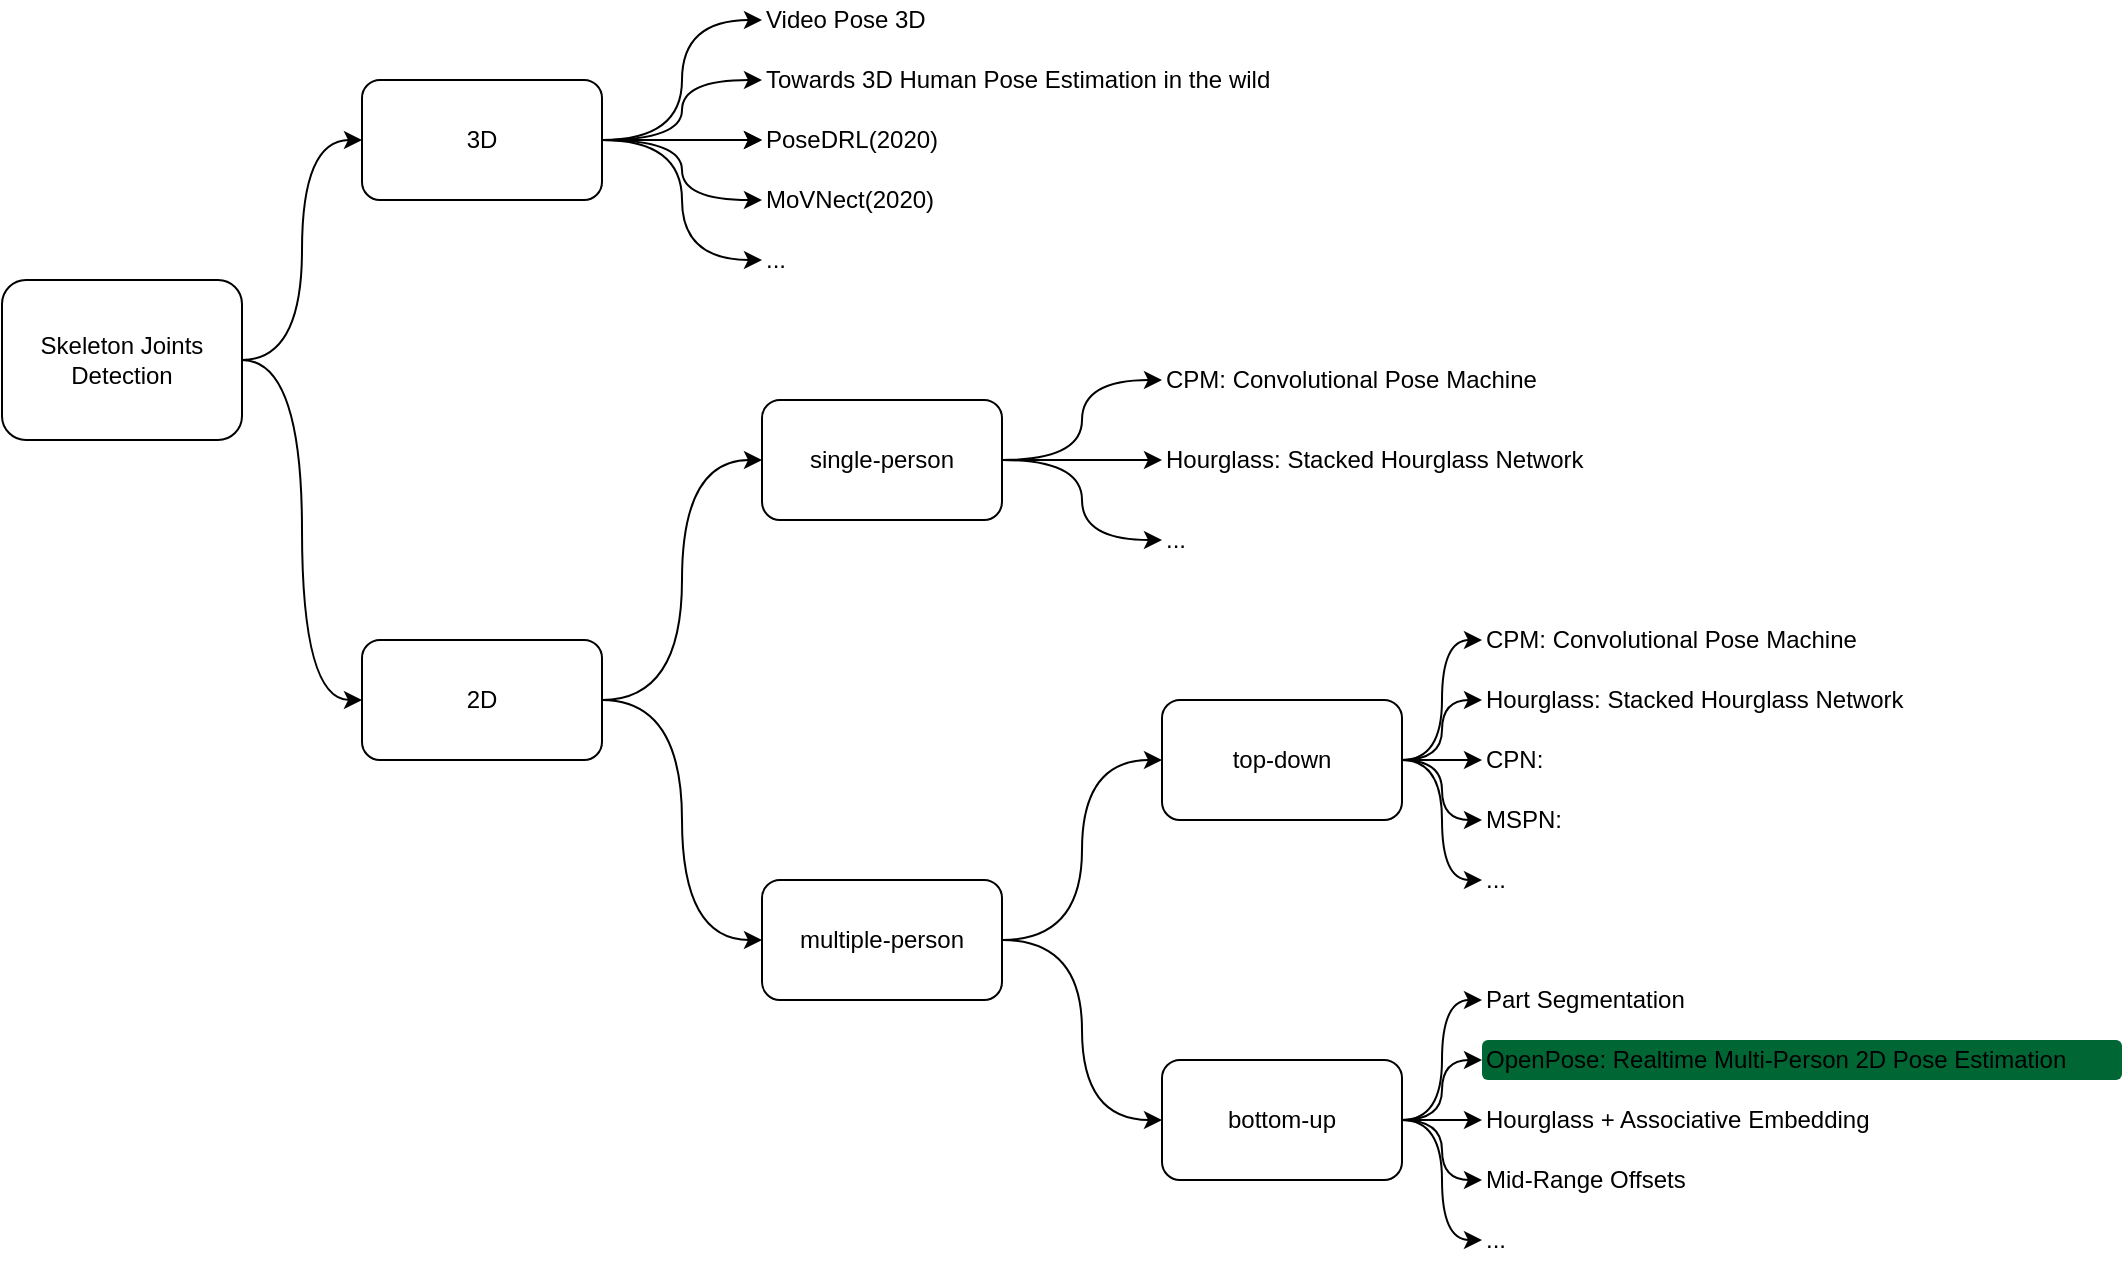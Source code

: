 <mxfile version="12.7.7" type="device"><diagram id="-mlvZUydukU42JP7mrAb" name="Page-1"><mxGraphModel dx="1355" dy="896" grid="1" gridSize="10" guides="1" tooltips="1" connect="1" arrows="1" fold="1" page="1" pageScale="1" pageWidth="1169" pageHeight="827" math="0" shadow="0"><root><mxCell id="0"/><mxCell id="1" parent="0"/><mxCell id="fsjOCupSlarooZUP-ILm-6" style="edgeStyle=orthogonalEdgeStyle;orthogonalLoop=1;jettySize=auto;html=1;entryX=0;entryY=0.5;entryDx=0;entryDy=0;curved=1;" parent="1" source="fsjOCupSlarooZUP-ILm-1" target="fsjOCupSlarooZUP-ILm-2" edge="1"><mxGeometry relative="1" as="geometry"/></mxCell><mxCell id="fsjOCupSlarooZUP-ILm-7" style="edgeStyle=orthogonalEdgeStyle;orthogonalLoop=1;jettySize=auto;html=1;entryX=0;entryY=0.5;entryDx=0;entryDy=0;curved=1;" parent="1" source="fsjOCupSlarooZUP-ILm-1" target="fsjOCupSlarooZUP-ILm-3" edge="1"><mxGeometry relative="1" as="geometry"/></mxCell><mxCell id="fsjOCupSlarooZUP-ILm-1" value="Skeleton Joints Detection" style="rounded=1;whiteSpace=wrap;html=1;" parent="1" vertex="1"><mxGeometry x="20" y="150" width="120" height="80" as="geometry"/></mxCell><mxCell id="fsjOCupSlarooZUP-ILm-14" style="edgeStyle=orthogonalEdgeStyle;curved=1;orthogonalLoop=1;jettySize=auto;html=1;entryX=0;entryY=0.5;entryDx=0;entryDy=0;" parent="1" source="fsjOCupSlarooZUP-ILm-2" target="fsjOCupSlarooZUP-ILm-13" edge="1"><mxGeometry relative="1" as="geometry"/></mxCell><mxCell id="xZL8AW7m9RbAVArx3Ffj-6" style="edgeStyle=orthogonalEdgeStyle;orthogonalLoop=1;jettySize=auto;html=1;entryX=0;entryY=0.5;entryDx=0;entryDy=0;curved=1;" edge="1" parent="1" source="fsjOCupSlarooZUP-ILm-2" target="xZL8AW7m9RbAVArx3Ffj-5"><mxGeometry relative="1" as="geometry"/></mxCell><mxCell id="xZL8AW7m9RbAVArx3Ffj-7" style="edgeStyle=orthogonalEdgeStyle;curved=1;orthogonalLoop=1;jettySize=auto;html=1;entryX=0;entryY=0.5;entryDx=0;entryDy=0;" edge="1" parent="1" source="fsjOCupSlarooZUP-ILm-2" target="xZL8AW7m9RbAVArx3Ffj-1"><mxGeometry relative="1" as="geometry"/></mxCell><mxCell id="xZL8AW7m9RbAVArx3Ffj-8" value="" style="edgeStyle=orthogonalEdgeStyle;curved=1;orthogonalLoop=1;jettySize=auto;html=1;" edge="1" parent="1" source="fsjOCupSlarooZUP-ILm-2" target="fsjOCupSlarooZUP-ILm-13"><mxGeometry relative="1" as="geometry"/></mxCell><mxCell id="xZL8AW7m9RbAVArx3Ffj-10" style="edgeStyle=orthogonalEdgeStyle;curved=1;orthogonalLoop=1;jettySize=auto;html=1;entryX=0;entryY=0.5;entryDx=0;entryDy=0;" edge="1" parent="1" source="fsjOCupSlarooZUP-ILm-2" target="xZL8AW7m9RbAVArx3Ffj-3"><mxGeometry relative="1" as="geometry"><mxPoint x="370" y="100" as="targetPoint"/></mxGeometry></mxCell><mxCell id="xZL8AW7m9RbAVArx3Ffj-11" style="edgeStyle=orthogonalEdgeStyle;curved=1;orthogonalLoop=1;jettySize=auto;html=1;entryX=0;entryY=0.5;entryDx=0;entryDy=0;" edge="1" parent="1" source="fsjOCupSlarooZUP-ILm-2" target="xZL8AW7m9RbAVArx3Ffj-4"><mxGeometry relative="1" as="geometry"/></mxCell><mxCell id="fsjOCupSlarooZUP-ILm-2" value="3D" style="rounded=1;whiteSpace=wrap;html=1;" parent="1" vertex="1"><mxGeometry x="200" y="50" width="120" height="60" as="geometry"/></mxCell><mxCell id="fsjOCupSlarooZUP-ILm-10" style="edgeStyle=orthogonalEdgeStyle;curved=1;orthogonalLoop=1;jettySize=auto;html=1;entryX=0;entryY=0.5;entryDx=0;entryDy=0;" parent="1" source="fsjOCupSlarooZUP-ILm-3" target="fsjOCupSlarooZUP-ILm-9" edge="1"><mxGeometry relative="1" as="geometry"/></mxCell><mxCell id="fsjOCupSlarooZUP-ILm-11" style="edgeStyle=orthogonalEdgeStyle;curved=1;orthogonalLoop=1;jettySize=auto;html=1;entryX=0;entryY=0.5;entryDx=0;entryDy=0;" parent="1" source="fsjOCupSlarooZUP-ILm-3" target="fsjOCupSlarooZUP-ILm-8" edge="1"><mxGeometry relative="1" as="geometry"/></mxCell><mxCell id="fsjOCupSlarooZUP-ILm-3" value="2D" style="rounded=1;whiteSpace=wrap;html=1;" parent="1" vertex="1"><mxGeometry x="200" y="330" width="120" height="60" as="geometry"/></mxCell><mxCell id="fsjOCupSlarooZUP-ILm-19" style="edgeStyle=orthogonalEdgeStyle;curved=1;orthogonalLoop=1;jettySize=auto;html=1;entryX=0;entryY=0.5;entryDx=0;entryDy=0;" parent="1" source="fsjOCupSlarooZUP-ILm-8" target="fsjOCupSlarooZUP-ILm-16" edge="1"><mxGeometry relative="1" as="geometry"/></mxCell><mxCell id="fsjOCupSlarooZUP-ILm-20" style="edgeStyle=orthogonalEdgeStyle;curved=1;orthogonalLoop=1;jettySize=auto;html=1;entryX=0;entryY=0.5;entryDx=0;entryDy=0;" parent="1" source="fsjOCupSlarooZUP-ILm-8" target="fsjOCupSlarooZUP-ILm-17" edge="1"><mxGeometry relative="1" as="geometry"/></mxCell><mxCell id="fsjOCupSlarooZUP-ILm-8" value="multiple-person" style="rounded=1;whiteSpace=wrap;html=1;" parent="1" vertex="1"><mxGeometry x="400" y="450" width="120" height="60" as="geometry"/></mxCell><mxCell id="fsjOCupSlarooZUP-ILm-44" style="edgeStyle=orthogonalEdgeStyle;curved=1;orthogonalLoop=1;jettySize=auto;html=1;entryX=0;entryY=0.5;entryDx=0;entryDy=0;" parent="1" source="fsjOCupSlarooZUP-ILm-9" target="xZL8AW7m9RbAVArx3Ffj-13" edge="1"><mxGeometry relative="1" as="geometry"><mxPoint x="602" y="240" as="targetPoint"/></mxGeometry></mxCell><mxCell id="fsjOCupSlarooZUP-ILm-46" style="edgeStyle=orthogonalEdgeStyle;curved=1;orthogonalLoop=1;jettySize=auto;html=1;entryX=0;entryY=0.5;entryDx=0;entryDy=0;" parent="1" source="fsjOCupSlarooZUP-ILm-9" target="fsjOCupSlarooZUP-ILm-42" edge="1"><mxGeometry relative="1" as="geometry"/></mxCell><mxCell id="xZL8AW7m9RbAVArx3Ffj-18" style="edgeStyle=orthogonalEdgeStyle;curved=1;orthogonalLoop=1;jettySize=auto;html=1;entryX=0;entryY=0.5;entryDx=0;entryDy=0;" edge="1" parent="1" source="fsjOCupSlarooZUP-ILm-9" target="xZL8AW7m9RbAVArx3Ffj-17"><mxGeometry relative="1" as="geometry"/></mxCell><mxCell id="fsjOCupSlarooZUP-ILm-9" value="single-person" style="rounded=1;whiteSpace=wrap;html=1;" parent="1" vertex="1"><mxGeometry x="400" y="210" width="120" height="60" as="geometry"/></mxCell><mxCell id="fsjOCupSlarooZUP-ILm-13" value="PoseDRL(2020)" style="rounded=1;whiteSpace=wrap;html=1;align=left;strokeColor=none;" parent="1" vertex="1"><mxGeometry x="400" y="70" width="120" height="20" as="geometry"/></mxCell><mxCell id="xZL8AW7m9RbAVArx3Ffj-34" style="edgeStyle=orthogonalEdgeStyle;curved=1;orthogonalLoop=1;jettySize=auto;html=1;entryX=0;entryY=0.5;entryDx=0;entryDy=0;" edge="1" parent="1" source="fsjOCupSlarooZUP-ILm-16" target="xZL8AW7m9RbAVArx3Ffj-19"><mxGeometry relative="1" as="geometry"/></mxCell><mxCell id="xZL8AW7m9RbAVArx3Ffj-35" style="edgeStyle=orthogonalEdgeStyle;curved=1;orthogonalLoop=1;jettySize=auto;html=1;entryX=0;entryY=0.5;entryDx=0;entryDy=0;" edge="1" parent="1" source="fsjOCupSlarooZUP-ILm-16" target="xZL8AW7m9RbAVArx3Ffj-20"><mxGeometry relative="1" as="geometry"/></mxCell><mxCell id="xZL8AW7m9RbAVArx3Ffj-36" style="edgeStyle=orthogonalEdgeStyle;curved=1;orthogonalLoop=1;jettySize=auto;html=1;entryX=0;entryY=0.5;entryDx=0;entryDy=0;" edge="1" parent="1" source="fsjOCupSlarooZUP-ILm-16" target="xZL8AW7m9RbAVArx3Ffj-21"><mxGeometry relative="1" as="geometry"/></mxCell><mxCell id="xZL8AW7m9RbAVArx3Ffj-37" style="edgeStyle=orthogonalEdgeStyle;curved=1;orthogonalLoop=1;jettySize=auto;html=1;entryX=0;entryY=0.5;entryDx=0;entryDy=0;" edge="1" parent="1" source="fsjOCupSlarooZUP-ILm-16" target="xZL8AW7m9RbAVArx3Ffj-23"><mxGeometry relative="1" as="geometry"/></mxCell><mxCell id="xZL8AW7m9RbAVArx3Ffj-38" style="edgeStyle=orthogonalEdgeStyle;curved=1;orthogonalLoop=1;jettySize=auto;html=1;entryX=0;entryY=0.5;entryDx=0;entryDy=0;" edge="1" parent="1" source="fsjOCupSlarooZUP-ILm-16" target="xZL8AW7m9RbAVArx3Ffj-24"><mxGeometry relative="1" as="geometry"/></mxCell><mxCell id="fsjOCupSlarooZUP-ILm-16" value="top-down" style="rounded=1;whiteSpace=wrap;html=1;" parent="1" vertex="1"><mxGeometry x="600" y="360" width="120" height="60" as="geometry"/></mxCell><mxCell id="xZL8AW7m9RbAVArx3Ffj-39" style="edgeStyle=orthogonalEdgeStyle;curved=1;orthogonalLoop=1;jettySize=auto;html=1;entryX=0;entryY=0.5;entryDx=0;entryDy=0;" edge="1" parent="1" source="fsjOCupSlarooZUP-ILm-17" target="xZL8AW7m9RbAVArx3Ffj-29"><mxGeometry relative="1" as="geometry"/></mxCell><mxCell id="xZL8AW7m9RbAVArx3Ffj-40" style="edgeStyle=orthogonalEdgeStyle;curved=1;orthogonalLoop=1;jettySize=auto;html=1;entryX=0;entryY=0.5;entryDx=0;entryDy=0;" edge="1" parent="1" source="fsjOCupSlarooZUP-ILm-17" target="xZL8AW7m9RbAVArx3Ffj-31"><mxGeometry relative="1" as="geometry"/></mxCell><mxCell id="xZL8AW7m9RbAVArx3Ffj-41" style="edgeStyle=orthogonalEdgeStyle;curved=1;orthogonalLoop=1;jettySize=auto;html=1;entryX=0;entryY=0.5;entryDx=0;entryDy=0;" edge="1" parent="1" source="fsjOCupSlarooZUP-ILm-17" target="xZL8AW7m9RbAVArx3Ffj-30"><mxGeometry relative="1" as="geometry"/></mxCell><mxCell id="xZL8AW7m9RbAVArx3Ffj-42" style="edgeStyle=orthogonalEdgeStyle;curved=1;orthogonalLoop=1;jettySize=auto;html=1;entryX=0;entryY=0.5;entryDx=0;entryDy=0;" edge="1" parent="1" source="fsjOCupSlarooZUP-ILm-17" target="xZL8AW7m9RbAVArx3Ffj-32"><mxGeometry relative="1" as="geometry"/></mxCell><mxCell id="xZL8AW7m9RbAVArx3Ffj-43" style="edgeStyle=orthogonalEdgeStyle;curved=1;orthogonalLoop=1;jettySize=auto;html=1;entryX=0;entryY=0.5;entryDx=0;entryDy=0;" edge="1" parent="1" source="fsjOCupSlarooZUP-ILm-17" target="xZL8AW7m9RbAVArx3Ffj-33"><mxGeometry relative="1" as="geometry"/></mxCell><mxCell id="fsjOCupSlarooZUP-ILm-17" value="bottom-up" style="rounded=1;whiteSpace=wrap;html=1;" parent="1" vertex="1"><mxGeometry x="600" y="540" width="120" height="60" as="geometry"/></mxCell><mxCell id="fsjOCupSlarooZUP-ILm-42" value="..." style="rounded=1;whiteSpace=wrap;html=1;align=left;fillColor=#ffffff;strokeColor=none;" parent="1" vertex="1"><mxGeometry x="600" y="270" width="120" height="20" as="geometry"/></mxCell><mxCell id="xZL8AW7m9RbAVArx3Ffj-1" value="&lt;div align=&quot;left&quot;&gt;Towards 3D Human Pose Estimation in the wild&lt;/div&gt;" style="rounded=1;whiteSpace=wrap;html=1;align=left;strokeColor=none;" vertex="1" parent="1"><mxGeometry x="400" y="40" width="290" height="20" as="geometry"/></mxCell><mxCell id="xZL8AW7m9RbAVArx3Ffj-2" value="Hand crafted features" style="rounded=1;whiteSpace=wrap;html=1;align=left;strokeColor=none;" vertex="1" parent="1"><mxGeometry x="400" y="10" width="120" height="20" as="geometry"/></mxCell><mxCell id="xZL8AW7m9RbAVArx3Ffj-3" value="MoVNect(2020)" style="rounded=1;whiteSpace=wrap;html=1;align=left;strokeColor=none;" vertex="1" parent="1"><mxGeometry x="400" y="100" width="120" height="20" as="geometry"/></mxCell><mxCell id="xZL8AW7m9RbAVArx3Ffj-4" value="..." style="rounded=1;whiteSpace=wrap;html=1;align=left;strokeColor=none;" vertex="1" parent="1"><mxGeometry x="400" y="130" width="120" height="20" as="geometry"/></mxCell><mxCell id="xZL8AW7m9RbAVArx3Ffj-5" value="Video Pose 3D" style="rounded=1;whiteSpace=wrap;html=1;align=left;strokeColor=none;" vertex="1" parent="1"><mxGeometry x="400" y="10" width="120" height="20" as="geometry"/></mxCell><mxCell id="xZL8AW7m9RbAVArx3Ffj-13" value="Hourglass: Stacked Hourglass Network" style="rounded=1;whiteSpace=wrap;html=1;align=left;fillColor=#ffffff;strokeColor=none;" vertex="1" parent="1"><mxGeometry x="600" y="230" width="230" height="20" as="geometry"/></mxCell><mxCell id="xZL8AW7m9RbAVArx3Ffj-17" value="CPM: Convolutional Pose Machine" style="rounded=1;whiteSpace=wrap;html=1;fillColor=#ffffff;align=left;strokeColor=none;" vertex="1" parent="1"><mxGeometry x="600" y="190" width="240" height="20" as="geometry"/></mxCell><mxCell id="xZL8AW7m9RbAVArx3Ffj-19" value="CPN:" style="rounded=1;whiteSpace=wrap;html=1;fillColor=#ffffff;align=left;flipV=1;strokeColor=none;" vertex="1" parent="1"><mxGeometry x="760" y="380" width="320" height="20" as="geometry"/></mxCell><mxCell id="xZL8AW7m9RbAVArx3Ffj-20" value="Hourglass: Stacked Hourglass Network" style="rounded=1;whiteSpace=wrap;html=1;fillColor=#ffffff;align=left;flipV=1;strokeColor=none;" vertex="1" parent="1"><mxGeometry x="760" y="350" width="320" height="20" as="geometry"/></mxCell><mxCell id="xZL8AW7m9RbAVArx3Ffj-21" value="CPM: Convolutional Pose Machine" style="rounded=1;whiteSpace=wrap;html=1;fillColor=#ffffff;align=left;flipV=1;strokeColor=none;" vertex="1" parent="1"><mxGeometry x="760" y="320" width="320" height="20" as="geometry"/></mxCell><mxCell id="xZL8AW7m9RbAVArx3Ffj-23" value="MSPN:" style="rounded=1;whiteSpace=wrap;html=1;fillColor=#ffffff;align=left;flipV=1;strokeColor=none;" vertex="1" parent="1"><mxGeometry x="760" y="410" width="320" height="20" as="geometry"/></mxCell><mxCell id="xZL8AW7m9RbAVArx3Ffj-24" value="..." style="rounded=1;whiteSpace=wrap;html=1;fillColor=#ffffff;align=left;flipV=1;strokeColor=none;" vertex="1" parent="1"><mxGeometry x="760" y="440" width="320" height="20" as="geometry"/></mxCell><mxCell id="xZL8AW7m9RbAVArx3Ffj-29" value="Hourglass + Associative Embedding" style="rounded=1;whiteSpace=wrap;html=1;fillColor=#ffffff;align=left;flipV=1;strokeColor=none;" vertex="1" parent="1"><mxGeometry x="760" y="560" width="320" height="20" as="geometry"/></mxCell><mxCell id="xZL8AW7m9RbAVArx3Ffj-30" value="OpenPose: Realtime Multi-Person 2D Pose Estimation " style="rounded=1;whiteSpace=wrap;html=1;fillColor=#006633;align=left;flipV=1;strokeColor=none;" vertex="1" parent="1"><mxGeometry x="760" y="530" width="320" height="20" as="geometry"/></mxCell><mxCell id="xZL8AW7m9RbAVArx3Ffj-31" value="Part Segmentation" style="rounded=1;whiteSpace=wrap;html=1;fillColor=#ffffff;align=left;flipV=1;strokeColor=none;" vertex="1" parent="1"><mxGeometry x="760" y="500" width="320" height="20" as="geometry"/></mxCell><mxCell id="xZL8AW7m9RbAVArx3Ffj-32" value="Mid-Range Offsets" style="rounded=1;whiteSpace=wrap;html=1;fillColor=#ffffff;align=left;flipV=1;strokeColor=none;" vertex="1" parent="1"><mxGeometry x="760" y="590" width="320" height="20" as="geometry"/></mxCell><mxCell id="xZL8AW7m9RbAVArx3Ffj-33" value="..." style="rounded=1;whiteSpace=wrap;html=1;fillColor=#ffffff;align=left;flipV=1;strokeColor=none;" vertex="1" parent="1"><mxGeometry x="760" y="620" width="320" height="20" as="geometry"/></mxCell></root></mxGraphModel></diagram></mxfile>
